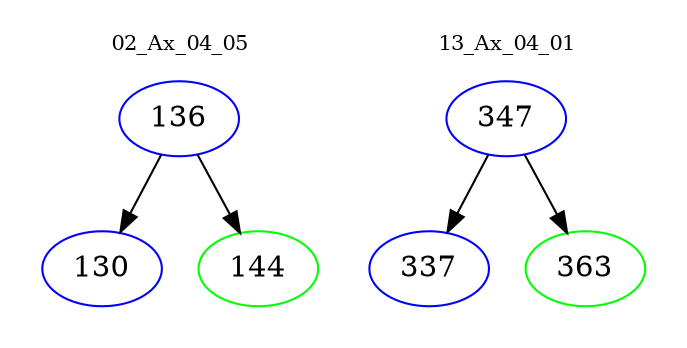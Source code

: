 digraph{
subgraph cluster_0 {
color = white
label = "02_Ax_04_05";
fontsize=10;
T0_136 [label="136", color="blue"]
T0_136 -> T0_130 [color="black"]
T0_130 [label="130", color="blue"]
T0_136 -> T0_144 [color="black"]
T0_144 [label="144", color="green"]
}
subgraph cluster_1 {
color = white
label = "13_Ax_04_01";
fontsize=10;
T1_347 [label="347", color="blue"]
T1_347 -> T1_337 [color="black"]
T1_337 [label="337", color="blue"]
T1_347 -> T1_363 [color="black"]
T1_363 [label="363", color="green"]
}
}
